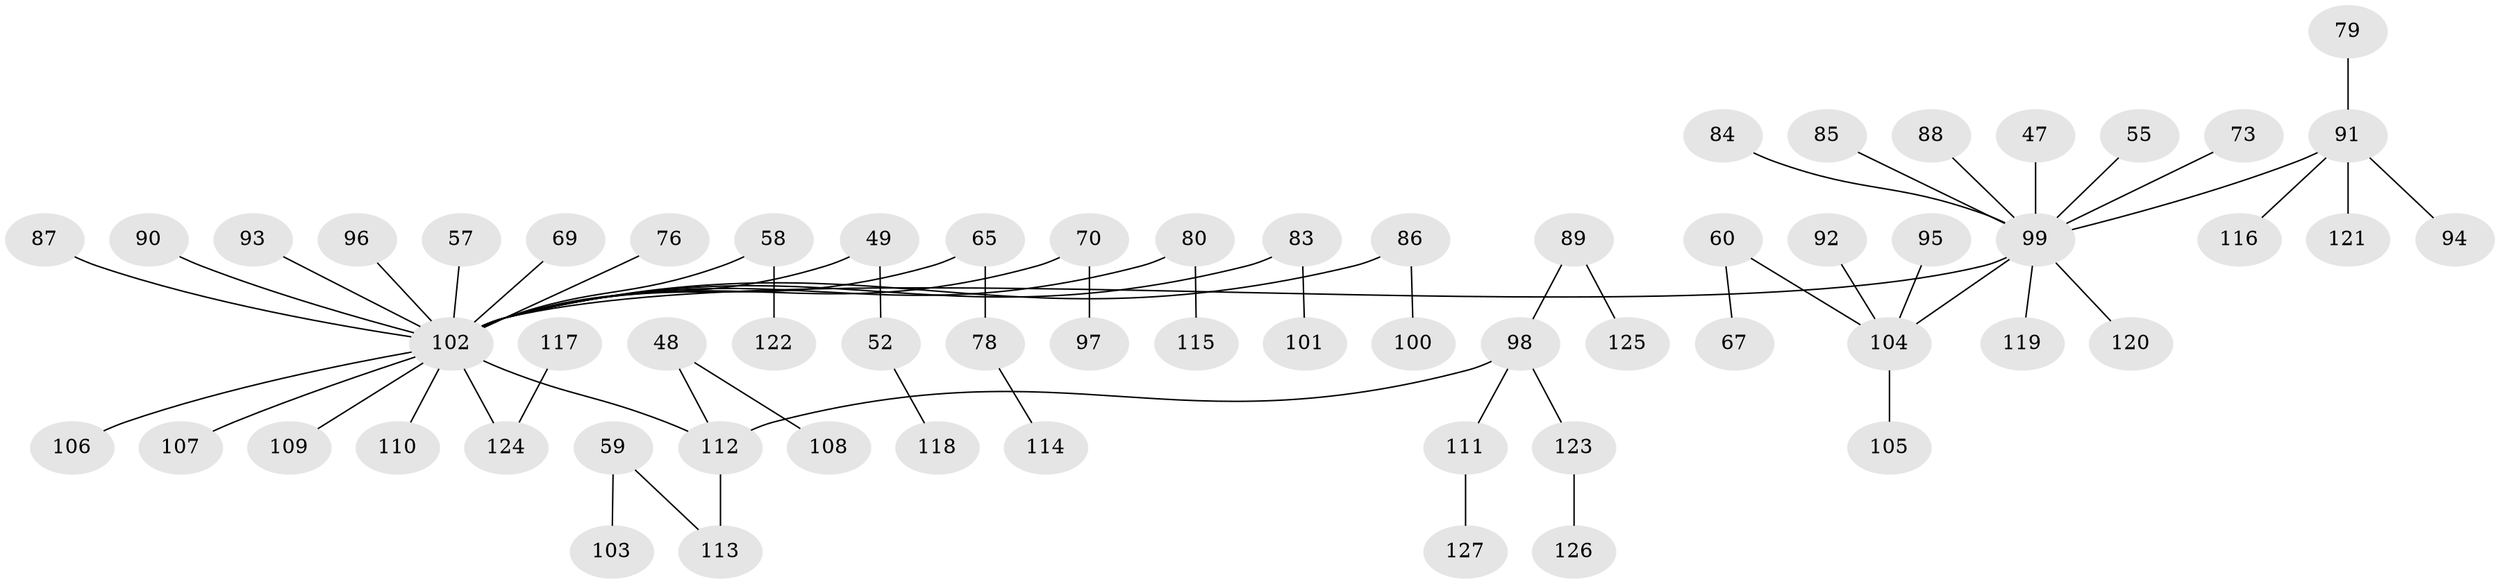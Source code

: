// original degree distribution, {6: 0.023622047244094488, 4: 0.047244094488188976, 10: 0.007874015748031496, 5: 0.023622047244094488, 1: 0.4881889763779528, 7: 0.007874015748031496, 3: 0.11023622047244094, 2: 0.29133858267716534}
// Generated by graph-tools (version 1.1) at 2025/52/03/09/25 04:52:46]
// undirected, 63 vertices, 62 edges
graph export_dot {
graph [start="1"]
  node [color=gray90,style=filled];
  47;
  48;
  49;
  52;
  55;
  57;
  58 [super="+56"];
  59;
  60;
  65 [super="+43"];
  67;
  69;
  70;
  73;
  76;
  78;
  79;
  80;
  83;
  84;
  85;
  86;
  87;
  88;
  89;
  90;
  91 [super="+29+66+77"];
  92;
  93;
  94;
  95;
  96;
  97;
  98 [super="+64"];
  99 [super="+17+26+33+63+81+54+32"];
  100;
  101;
  102 [super="+28+74+75"];
  103;
  104 [super="+68+36+45"];
  105;
  106;
  107;
  108;
  109;
  110;
  111;
  112 [super="+10+18+19+21+34+38+23+82"];
  113 [super="+41"];
  114;
  115;
  116;
  117;
  118;
  119;
  120;
  121;
  122;
  123 [super="+62"];
  124 [super="+44+46"];
  125;
  126;
  127;
  47 -- 99;
  48 -- 108;
  48 -- 112;
  49 -- 52;
  49 -- 102;
  52 -- 118;
  55 -- 99;
  57 -- 102;
  58 -- 102;
  58 -- 122;
  59 -- 103;
  59 -- 113;
  60 -- 67;
  60 -- 104;
  65 -- 78;
  65 -- 102;
  69 -- 102;
  70 -- 97;
  70 -- 102;
  73 -- 99;
  76 -- 102;
  78 -- 114;
  79 -- 91;
  80 -- 115;
  80 -- 102;
  83 -- 101;
  83 -- 102;
  84 -- 99;
  85 -- 99;
  86 -- 100;
  86 -- 102;
  87 -- 102;
  88 -- 99;
  89 -- 125;
  89 -- 98;
  90 -- 102;
  91 -- 94;
  91 -- 116;
  91 -- 99;
  91 -- 121;
  92 -- 104;
  93 -- 102;
  95 -- 104;
  96 -- 102;
  98 -- 112;
  98 -- 123;
  98 -- 111;
  99 -- 120;
  99 -- 119;
  99 -- 104;
  99 -- 102;
  102 -- 110;
  102 -- 107;
  102 -- 109;
  102 -- 124;
  102 -- 106;
  102 -- 112;
  104 -- 105;
  111 -- 127;
  112 -- 113;
  117 -- 124;
  123 -- 126;
}
